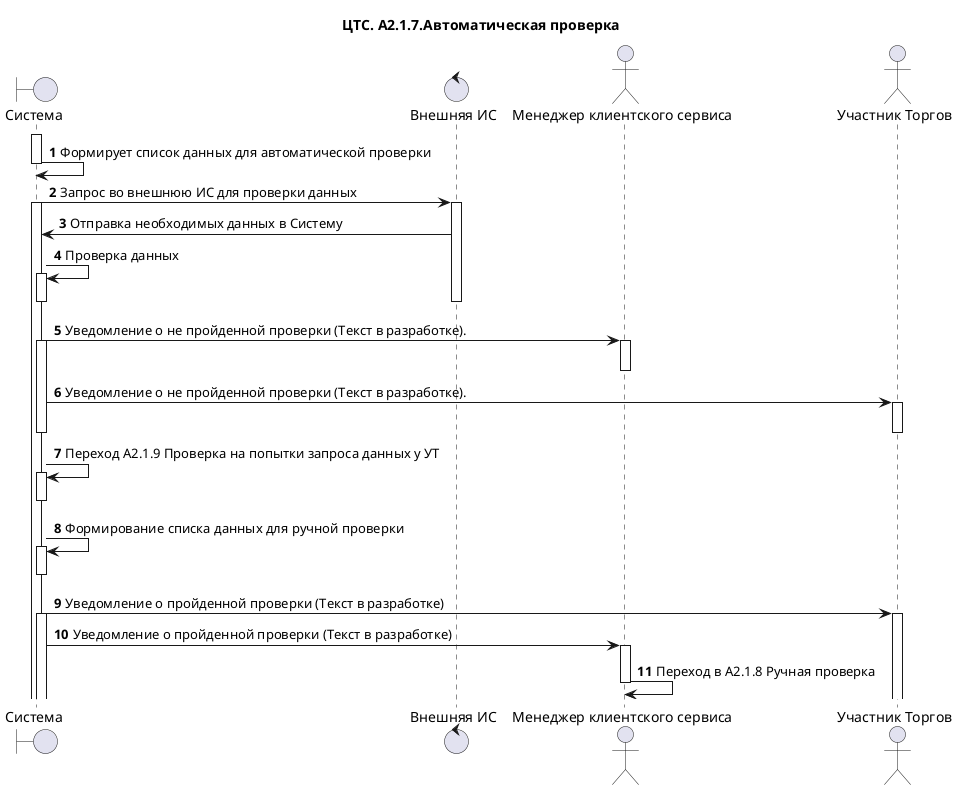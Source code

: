 @startuml
title "ЦТС. А2.1.7.Автоматическая проверка"

boundary "Система" as System
Control "Внешняя ИС" as ExternaInformationSystem
actor "Менеджер клиентского сервиса" as CustomerServiceManager
actor "Участник Торгов" as User

autonumber

activate System
System->System: Формирует список данных для автоматической проверки 
deactivate System

System->ExternaInformationSystem: Запрос во внешнюю ИС для проверки данных
activate System
activate ExternaInformationSystem

ExternaInformationSystem->System: Отправка необходимых данных в Систему
System->System:Проверка данных
activate System
deactivate System
deactivate ExternaInformationSystem


/'Если проверка не пройдена'/

System->CustomerServiceManager:Уведомление о не пройденной проверки (Текст в разработке).
activate System
activate CustomerServiceManager
deactivate CustomerServiceManager

System->User:Уведомление о не пройденной проверки (Текст в разработке).
activate User
deactivate User
deactivate System

System->System: Переход А2.1.9 Проверка на попытки запроса данных у УТ
activate System
deactivate System

/'Если проверка пройдена'/

System->System:Формирование списка данных для ручной проверки
activate System
deactivate System

System->User:Уведомление о пройденной проверки (Текст в разработке)
activate User
activate System

System->CustomerServiceManager:Уведомление о пройденной проверки (Текст в разработке)
activate CustomerServiceManager
CustomerServiceManager->CustomerServiceManager:Переход в А2.1.8 Ручная проверка
deactivate CustomerServiceManager

@enduml